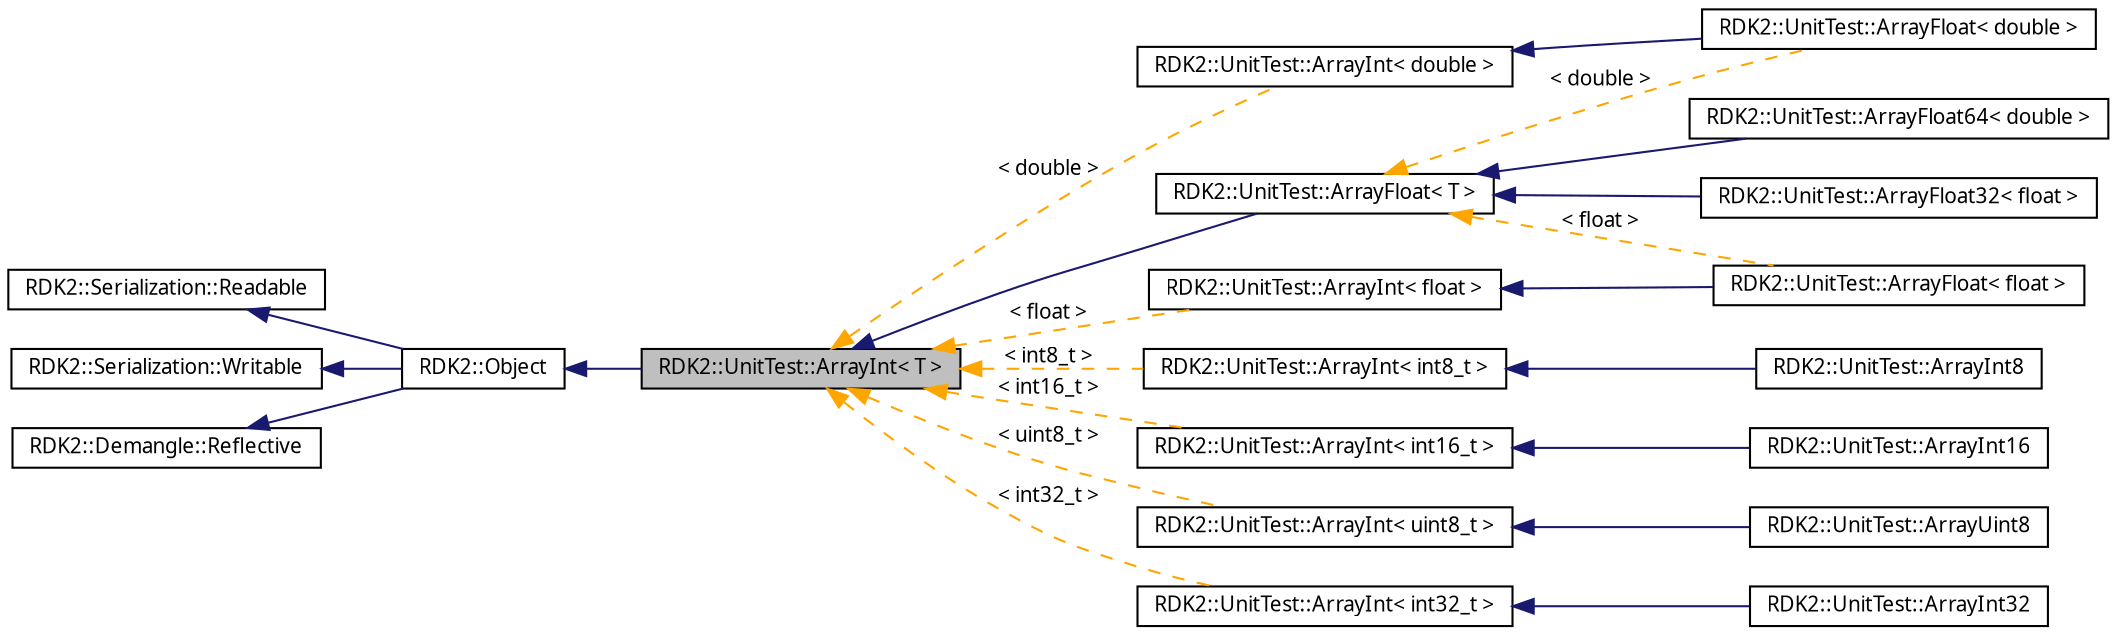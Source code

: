 digraph G
{
  edge [fontname="FreeSans.ttf",fontsize=10,labelfontname="FreeSans.ttf",labelfontsize=10];
  node [fontname="FreeSans.ttf",fontsize=10,shape=record];
  rankdir=LR;
  Node1 [label="RDK2::UnitTest::ArrayInt\< T \>",height=0.2,width=0.4,color="black", fillcolor="grey75", style="filled" fontcolor="black"];
  Node2 -> Node1 [dir=back,color="midnightblue",fontsize=10,style="solid",fontname="FreeSans.ttf"];
  Node2 [label="RDK2::Object",height=0.2,width=0.4,color="black", fillcolor="white", style="filled",URL="$class_r_d_k2_1_1_object.html"];
  Node3 -> Node2 [dir=back,color="midnightblue",fontsize=10,style="solid",fontname="FreeSans.ttf"];
  Node3 [label="RDK2::Serialization::Readable",height=0.2,width=0.4,color="black", fillcolor="white", style="filled",URL="$class_r_d_k2_1_1_serialization_1_1_readable.html",tooltip="A Readable object is one that implements a deserialization procedure."];
  Node4 -> Node2 [dir=back,color="midnightblue",fontsize=10,style="solid",fontname="FreeSans.ttf"];
  Node4 [label="RDK2::Serialization::Writable",height=0.2,width=0.4,color="black", fillcolor="white", style="filled",URL="$class_r_d_k2_1_1_serialization_1_1_writable.html"];
  Node5 -> Node2 [dir=back,color="midnightblue",fontsize=10,style="solid",fontname="FreeSans.ttf"];
  Node5 [label="RDK2::Demangle::Reflective",height=0.2,width=0.4,color="black", fillcolor="white", style="filled",URL="$struct_r_d_k2_1_1_demangle_1_1_reflective.html"];
  Node1 -> Node6 [dir=back,color="midnightblue",fontsize=10,style="solid",fontname="FreeSans.ttf"];
  Node6 [label="RDK2::UnitTest::ArrayFloat\< T \>",height=0.2,width=0.4,color="black", fillcolor="white", style="filled",URL="$struct_r_d_k2_1_1_unit_test_1_1_array_float.html"];
  Node6 -> Node7 [dir=back,color="midnightblue",fontsize=10,style="solid",fontname="FreeSans.ttf"];
  Node7 [label="RDK2::UnitTest::ArrayFloat32\< float \>",height=0.2,width=0.4,color="black", fillcolor="white", style="filled",URL="$struct_r_d_k2_1_1_unit_test_1_1_array_float32.html"];
  Node6 -> Node8 [dir=back,color="midnightblue",fontsize=10,style="solid",fontname="FreeSans.ttf"];
  Node8 [label="RDK2::UnitTest::ArrayFloat64\< double \>",height=0.2,width=0.4,color="black", fillcolor="white", style="filled",URL="$struct_r_d_k2_1_1_unit_test_1_1_array_float64.html"];
  Node6 -> Node9 [dir=back,color="orange",fontsize=10,style="dashed",label="\< double \>",fontname="FreeSans.ttf"];
  Node9 [label="RDK2::UnitTest::ArrayFloat\< double \>",height=0.2,width=0.4,color="black", fillcolor="white", style="filled",URL="$struct_r_d_k2_1_1_unit_test_1_1_array_float.html"];
  Node6 -> Node10 [dir=back,color="orange",fontsize=10,style="dashed",label="\< float \>",fontname="FreeSans.ttf"];
  Node10 [label="RDK2::UnitTest::ArrayFloat\< float \>",height=0.2,width=0.4,color="black", fillcolor="white", style="filled",URL="$struct_r_d_k2_1_1_unit_test_1_1_array_float.html"];
  Node1 -> Node11 [dir=back,color="orange",fontsize=10,style="dashed",label="\< int8_t \>",fontname="FreeSans.ttf"];
  Node11 [label="RDK2::UnitTest::ArrayInt\< int8_t \>",height=0.2,width=0.4,color="black", fillcolor="white", style="filled",URL="$struct_r_d_k2_1_1_unit_test_1_1_array_int.html"];
  Node11 -> Node12 [dir=back,color="midnightblue",fontsize=10,style="solid",fontname="FreeSans.ttf"];
  Node12 [label="RDK2::UnitTest::ArrayInt8",height=0.2,width=0.4,color="black", fillcolor="white", style="filled",URL="$struct_r_d_k2_1_1_unit_test_1_1_array_int8.html"];
  Node1 -> Node13 [dir=back,color="orange",fontsize=10,style="dashed",label="\< double \>",fontname="FreeSans.ttf"];
  Node13 [label="RDK2::UnitTest::ArrayInt\< double \>",height=0.2,width=0.4,color="black", fillcolor="white", style="filled",URL="$struct_r_d_k2_1_1_unit_test_1_1_array_int.html"];
  Node13 -> Node9 [dir=back,color="midnightblue",fontsize=10,style="solid",fontname="FreeSans.ttf"];
  Node1 -> Node14 [dir=back,color="orange",fontsize=10,style="dashed",label="\< int16_t \>",fontname="FreeSans.ttf"];
  Node14 [label="RDK2::UnitTest::ArrayInt\< int16_t \>",height=0.2,width=0.4,color="black", fillcolor="white", style="filled",URL="$struct_r_d_k2_1_1_unit_test_1_1_array_int.html"];
  Node14 -> Node15 [dir=back,color="midnightblue",fontsize=10,style="solid",fontname="FreeSans.ttf"];
  Node15 [label="RDK2::UnitTest::ArrayInt16",height=0.2,width=0.4,color="black", fillcolor="white", style="filled",URL="$struct_r_d_k2_1_1_unit_test_1_1_array_int16.html"];
  Node1 -> Node16 [dir=back,color="orange",fontsize=10,style="dashed",label="\< float \>",fontname="FreeSans.ttf"];
  Node16 [label="RDK2::UnitTest::ArrayInt\< float \>",height=0.2,width=0.4,color="black", fillcolor="white", style="filled",URL="$struct_r_d_k2_1_1_unit_test_1_1_array_int.html"];
  Node16 -> Node10 [dir=back,color="midnightblue",fontsize=10,style="solid",fontname="FreeSans.ttf"];
  Node1 -> Node17 [dir=back,color="orange",fontsize=10,style="dashed",label="\< uint8_t \>",fontname="FreeSans.ttf"];
  Node17 [label="RDK2::UnitTest::ArrayInt\< uint8_t \>",height=0.2,width=0.4,color="black", fillcolor="white", style="filled",URL="$struct_r_d_k2_1_1_unit_test_1_1_array_int.html"];
  Node17 -> Node18 [dir=back,color="midnightblue",fontsize=10,style="solid",fontname="FreeSans.ttf"];
  Node18 [label="RDK2::UnitTest::ArrayUint8",height=0.2,width=0.4,color="black", fillcolor="white", style="filled",URL="$struct_r_d_k2_1_1_unit_test_1_1_array_uint8.html"];
  Node1 -> Node19 [dir=back,color="orange",fontsize=10,style="dashed",label="\< int32_t \>",fontname="FreeSans.ttf"];
  Node19 [label="RDK2::UnitTest::ArrayInt\< int32_t \>",height=0.2,width=0.4,color="black", fillcolor="white", style="filled",URL="$struct_r_d_k2_1_1_unit_test_1_1_array_int.html"];
  Node19 -> Node20 [dir=back,color="midnightblue",fontsize=10,style="solid",fontname="FreeSans.ttf"];
  Node20 [label="RDK2::UnitTest::ArrayInt32",height=0.2,width=0.4,color="black", fillcolor="white", style="filled",URL="$struct_r_d_k2_1_1_unit_test_1_1_array_int32.html"];
}
